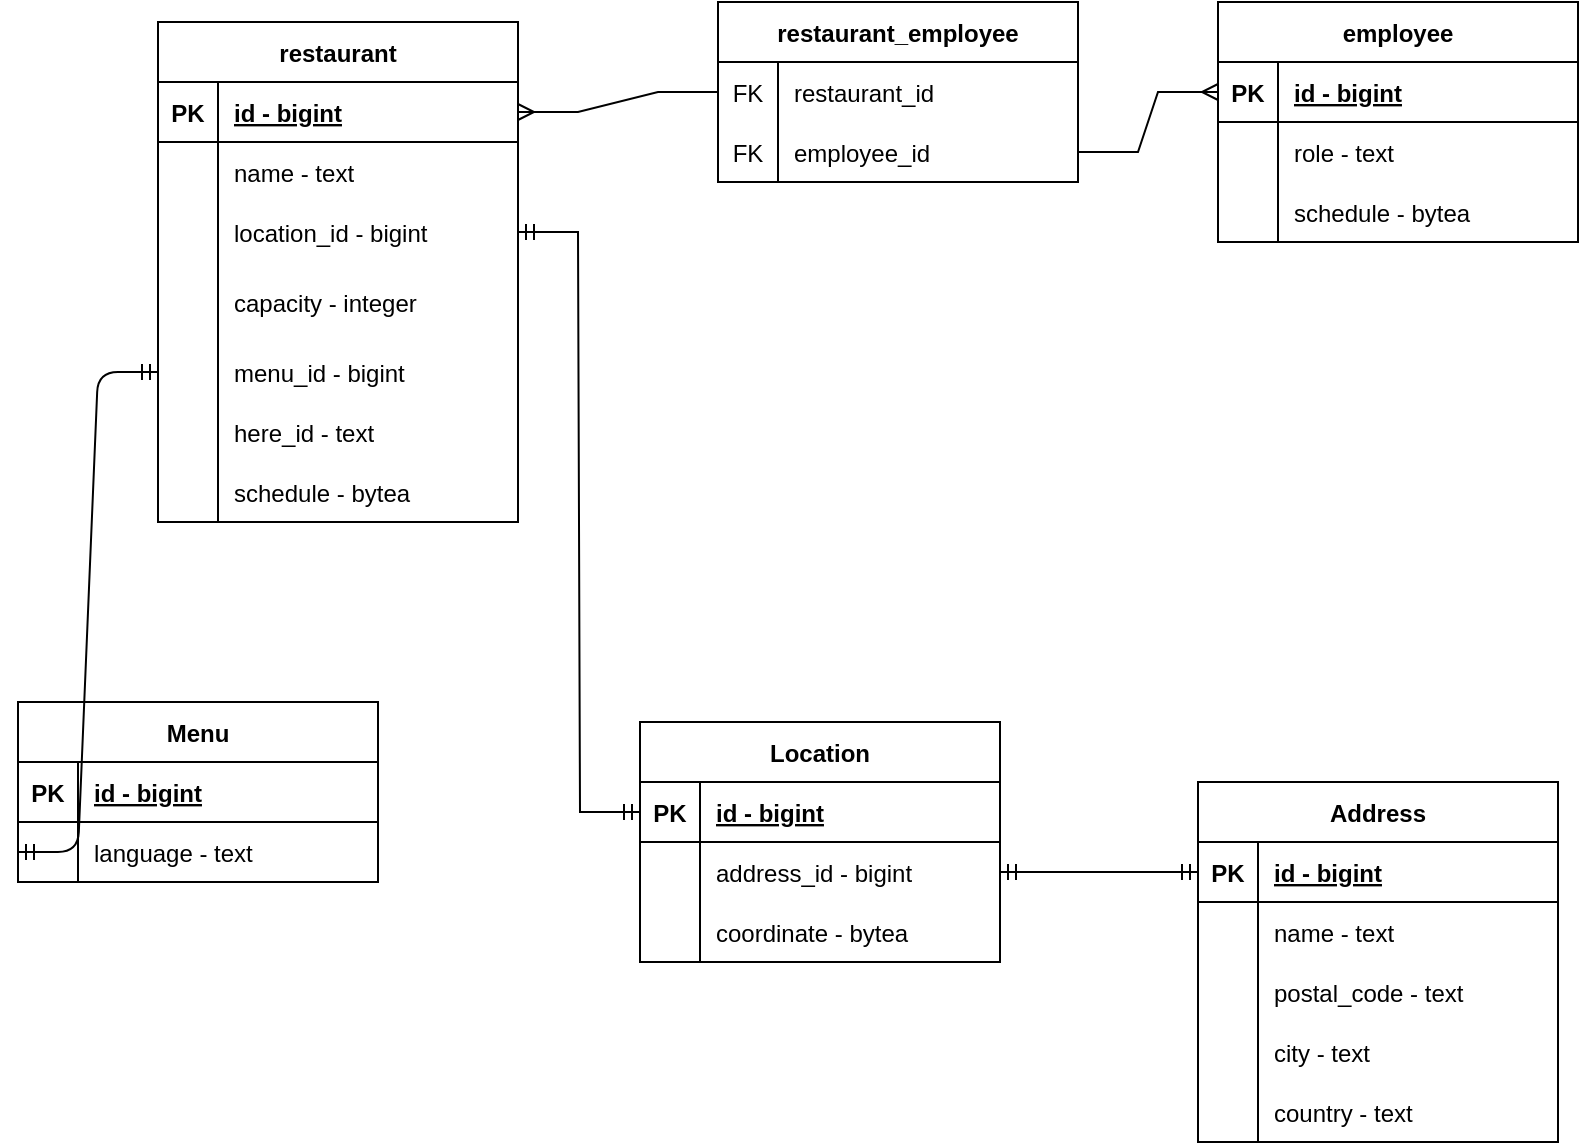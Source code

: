 <mxfile version="16.5.3" type="device"><diagram id="9XwQYAkKjOeT7Xzg1o90" name="Page-1"><mxGraphModel dx="1422" dy="762" grid="1" gridSize="10" guides="1" tooltips="1" connect="1" arrows="1" fold="1" page="1" pageScale="1" pageWidth="827" pageHeight="1169" math="0" shadow="0"><root><mxCell id="0"/><mxCell id="1" parent="0"/><mxCell id="WCfWbWUoexMx3diwjvEF-1" value="restaurant" style="shape=table;startSize=30;container=1;collapsible=1;childLayout=tableLayout;fixedRows=1;rowLines=0;fontStyle=1;align=center;resizeLast=1;" parent="1" vertex="1"><mxGeometry x="79" y="90" width="180" height="250" as="geometry"/></mxCell><mxCell id="WCfWbWUoexMx3diwjvEF-2" value="" style="shape=partialRectangle;collapsible=0;dropTarget=0;pointerEvents=0;fillColor=none;top=0;left=0;bottom=1;right=0;points=[[0,0.5],[1,0.5]];portConstraint=eastwest;" parent="WCfWbWUoexMx3diwjvEF-1" vertex="1"><mxGeometry y="30" width="180" height="30" as="geometry"/></mxCell><mxCell id="WCfWbWUoexMx3diwjvEF-3" value="PK" style="shape=partialRectangle;connectable=0;fillColor=none;top=0;left=0;bottom=0;right=0;fontStyle=1;overflow=hidden;" parent="WCfWbWUoexMx3diwjvEF-2" vertex="1"><mxGeometry width="30" height="30" as="geometry"><mxRectangle width="30" height="30" as="alternateBounds"/></mxGeometry></mxCell><mxCell id="WCfWbWUoexMx3diwjvEF-4" value="id - bigint" style="shape=partialRectangle;connectable=0;fillColor=none;top=0;left=0;bottom=0;right=0;align=left;spacingLeft=6;fontStyle=5;overflow=hidden;" parent="WCfWbWUoexMx3diwjvEF-2" vertex="1"><mxGeometry x="30" width="150" height="30" as="geometry"><mxRectangle width="150" height="30" as="alternateBounds"/></mxGeometry></mxCell><mxCell id="WCfWbWUoexMx3diwjvEF-5" value="" style="shape=partialRectangle;collapsible=0;dropTarget=0;pointerEvents=0;fillColor=none;top=0;left=0;bottom=0;right=0;points=[[0,0.5],[1,0.5]];portConstraint=eastwest;" parent="WCfWbWUoexMx3diwjvEF-1" vertex="1"><mxGeometry y="60" width="180" height="30" as="geometry"/></mxCell><mxCell id="WCfWbWUoexMx3diwjvEF-6" value="" style="shape=partialRectangle;connectable=0;fillColor=none;top=0;left=0;bottom=0;right=0;editable=1;overflow=hidden;" parent="WCfWbWUoexMx3diwjvEF-5" vertex="1"><mxGeometry width="30" height="30" as="geometry"><mxRectangle width="30" height="30" as="alternateBounds"/></mxGeometry></mxCell><mxCell id="WCfWbWUoexMx3diwjvEF-7" value="name - text" style="shape=partialRectangle;connectable=0;fillColor=none;top=0;left=0;bottom=0;right=0;align=left;spacingLeft=6;overflow=hidden;" parent="WCfWbWUoexMx3diwjvEF-5" vertex="1"><mxGeometry x="30" width="150" height="30" as="geometry"><mxRectangle width="150" height="30" as="alternateBounds"/></mxGeometry></mxCell><mxCell id="WCfWbWUoexMx3diwjvEF-8" value="" style="shape=partialRectangle;collapsible=0;dropTarget=0;pointerEvents=0;fillColor=none;top=0;left=0;bottom=0;right=0;points=[[0,0.5],[1,0.5]];portConstraint=eastwest;" parent="WCfWbWUoexMx3diwjvEF-1" vertex="1"><mxGeometry y="90" width="180" height="30" as="geometry"/></mxCell><mxCell id="WCfWbWUoexMx3diwjvEF-9" value="" style="shape=partialRectangle;connectable=0;fillColor=none;top=0;left=0;bottom=0;right=0;editable=1;overflow=hidden;" parent="WCfWbWUoexMx3diwjvEF-8" vertex="1"><mxGeometry width="30" height="30" as="geometry"><mxRectangle width="30" height="30" as="alternateBounds"/></mxGeometry></mxCell><mxCell id="WCfWbWUoexMx3diwjvEF-10" value="location_id - bigint" style="shape=partialRectangle;connectable=0;fillColor=none;top=0;left=0;bottom=0;right=0;align=left;spacingLeft=6;overflow=hidden;" parent="WCfWbWUoexMx3diwjvEF-8" vertex="1"><mxGeometry x="30" width="150" height="30" as="geometry"><mxRectangle width="150" height="30" as="alternateBounds"/></mxGeometry></mxCell><mxCell id="WCfWbWUoexMx3diwjvEF-11" value="" style="shape=partialRectangle;collapsible=0;dropTarget=0;pointerEvents=0;fillColor=none;top=0;left=0;bottom=0;right=0;points=[[0,0.5],[1,0.5]];portConstraint=eastwest;" parent="WCfWbWUoexMx3diwjvEF-1" vertex="1"><mxGeometry y="120" width="180" height="40" as="geometry"/></mxCell><mxCell id="WCfWbWUoexMx3diwjvEF-12" value="" style="shape=partialRectangle;connectable=0;fillColor=none;top=0;left=0;bottom=0;right=0;editable=1;overflow=hidden;" parent="WCfWbWUoexMx3diwjvEF-11" vertex="1"><mxGeometry width="30" height="40" as="geometry"><mxRectangle width="30" height="40" as="alternateBounds"/></mxGeometry></mxCell><mxCell id="WCfWbWUoexMx3diwjvEF-13" value="capacity - integer" style="shape=partialRectangle;connectable=0;fillColor=none;top=0;left=0;bottom=0;right=0;align=left;spacingLeft=6;overflow=hidden;" parent="WCfWbWUoexMx3diwjvEF-11" vertex="1"><mxGeometry x="30" width="150" height="40" as="geometry"><mxRectangle width="150" height="40" as="alternateBounds"/></mxGeometry></mxCell><mxCell id="34lYFUAC_HUT42ZRUJzy-1" value="" style="shape=partialRectangle;collapsible=0;dropTarget=0;pointerEvents=0;fillColor=none;top=0;left=0;bottom=0;right=0;points=[[0,0.5],[1,0.5]];portConstraint=eastwest;" parent="WCfWbWUoexMx3diwjvEF-1" vertex="1"><mxGeometry y="160" width="180" height="30" as="geometry"/></mxCell><mxCell id="34lYFUAC_HUT42ZRUJzy-2" value="" style="shape=partialRectangle;connectable=0;fillColor=none;top=0;left=0;bottom=0;right=0;editable=1;overflow=hidden;" parent="34lYFUAC_HUT42ZRUJzy-1" vertex="1"><mxGeometry width="30" height="30" as="geometry"><mxRectangle width="30" height="30" as="alternateBounds"/></mxGeometry></mxCell><mxCell id="34lYFUAC_HUT42ZRUJzy-3" value="menu_id - bigint" style="shape=partialRectangle;connectable=0;fillColor=none;top=0;left=0;bottom=0;right=0;align=left;spacingLeft=6;overflow=hidden;" parent="34lYFUAC_HUT42ZRUJzy-1" vertex="1"><mxGeometry x="30" width="150" height="30" as="geometry"><mxRectangle width="150" height="30" as="alternateBounds"/></mxGeometry></mxCell><mxCell id="34lYFUAC_HUT42ZRUJzy-66" value="" style="shape=partialRectangle;collapsible=0;dropTarget=0;pointerEvents=0;fillColor=none;top=0;left=0;bottom=0;right=0;points=[[0,0.5],[1,0.5]];portConstraint=eastwest;" parent="WCfWbWUoexMx3diwjvEF-1" vertex="1"><mxGeometry y="190" width="180" height="30" as="geometry"/></mxCell><mxCell id="34lYFUAC_HUT42ZRUJzy-67" value="" style="shape=partialRectangle;connectable=0;fillColor=none;top=0;left=0;bottom=0;right=0;editable=1;overflow=hidden;" parent="34lYFUAC_HUT42ZRUJzy-66" vertex="1"><mxGeometry width="30" height="30" as="geometry"><mxRectangle width="30" height="30" as="alternateBounds"/></mxGeometry></mxCell><mxCell id="34lYFUAC_HUT42ZRUJzy-68" value="here_id - text" style="shape=partialRectangle;connectable=0;fillColor=none;top=0;left=0;bottom=0;right=0;align=left;spacingLeft=6;overflow=hidden;" parent="34lYFUAC_HUT42ZRUJzy-66" vertex="1"><mxGeometry x="30" width="150" height="30" as="geometry"><mxRectangle width="150" height="30" as="alternateBounds"/></mxGeometry></mxCell><mxCell id="34lYFUAC_HUT42ZRUJzy-69" value="" style="shape=partialRectangle;collapsible=0;dropTarget=0;pointerEvents=0;fillColor=none;top=0;left=0;bottom=0;right=0;points=[[0,0.5],[1,0.5]];portConstraint=eastwest;" parent="WCfWbWUoexMx3diwjvEF-1" vertex="1"><mxGeometry y="220" width="180" height="30" as="geometry"/></mxCell><mxCell id="34lYFUAC_HUT42ZRUJzy-70" value="" style="shape=partialRectangle;connectable=0;fillColor=none;top=0;left=0;bottom=0;right=0;editable=1;overflow=hidden;" parent="34lYFUAC_HUT42ZRUJzy-69" vertex="1"><mxGeometry width="30" height="30" as="geometry"><mxRectangle width="30" height="30" as="alternateBounds"/></mxGeometry></mxCell><mxCell id="34lYFUAC_HUT42ZRUJzy-71" value="schedule - bytea" style="shape=partialRectangle;connectable=0;fillColor=none;top=0;left=0;bottom=0;right=0;align=left;spacingLeft=6;overflow=hidden;" parent="34lYFUAC_HUT42ZRUJzy-69" vertex="1"><mxGeometry x="30" width="150" height="30" as="geometry"><mxRectangle width="150" height="30" as="alternateBounds"/></mxGeometry></mxCell><mxCell id="WCfWbWUoexMx3diwjvEF-14" value="employee" style="shape=table;startSize=30;container=1;collapsible=1;childLayout=tableLayout;fixedRows=1;rowLines=0;fontStyle=1;align=center;resizeLast=1;" parent="1" vertex="1"><mxGeometry x="609" y="80" width="180" height="120" as="geometry"/></mxCell><mxCell id="WCfWbWUoexMx3diwjvEF-15" value="" style="shape=partialRectangle;collapsible=0;dropTarget=0;pointerEvents=0;fillColor=none;top=0;left=0;bottom=1;right=0;points=[[0,0.5],[1,0.5]];portConstraint=eastwest;" parent="WCfWbWUoexMx3diwjvEF-14" vertex="1"><mxGeometry y="30" width="180" height="30" as="geometry"/></mxCell><mxCell id="WCfWbWUoexMx3diwjvEF-16" value="PK" style="shape=partialRectangle;connectable=0;fillColor=none;top=0;left=0;bottom=0;right=0;fontStyle=1;overflow=hidden;" parent="WCfWbWUoexMx3diwjvEF-15" vertex="1"><mxGeometry width="30" height="30" as="geometry"><mxRectangle width="30" height="30" as="alternateBounds"/></mxGeometry></mxCell><mxCell id="WCfWbWUoexMx3diwjvEF-17" value="id - bigint" style="shape=partialRectangle;connectable=0;fillColor=none;top=0;left=0;bottom=0;right=0;align=left;spacingLeft=6;fontStyle=5;overflow=hidden;" parent="WCfWbWUoexMx3diwjvEF-15" vertex="1"><mxGeometry x="30" width="150" height="30" as="geometry"><mxRectangle width="150" height="30" as="alternateBounds"/></mxGeometry></mxCell><mxCell id="WCfWbWUoexMx3diwjvEF-18" value="" style="shape=partialRectangle;collapsible=0;dropTarget=0;pointerEvents=0;fillColor=none;top=0;left=0;bottom=0;right=0;points=[[0,0.5],[1,0.5]];portConstraint=eastwest;" parent="WCfWbWUoexMx3diwjvEF-14" vertex="1"><mxGeometry y="60" width="180" height="30" as="geometry"/></mxCell><mxCell id="WCfWbWUoexMx3diwjvEF-19" value="" style="shape=partialRectangle;connectable=0;fillColor=none;top=0;left=0;bottom=0;right=0;editable=1;overflow=hidden;" parent="WCfWbWUoexMx3diwjvEF-18" vertex="1"><mxGeometry width="30" height="30" as="geometry"><mxRectangle width="30" height="30" as="alternateBounds"/></mxGeometry></mxCell><mxCell id="WCfWbWUoexMx3diwjvEF-20" value="role - text" style="shape=partialRectangle;connectable=0;fillColor=none;top=0;left=0;bottom=0;right=0;align=left;spacingLeft=6;overflow=hidden;" parent="WCfWbWUoexMx3diwjvEF-18" vertex="1"><mxGeometry x="30" width="150" height="30" as="geometry"><mxRectangle width="150" height="30" as="alternateBounds"/></mxGeometry></mxCell><mxCell id="WCfWbWUoexMx3diwjvEF-24" value="" style="shape=partialRectangle;collapsible=0;dropTarget=0;pointerEvents=0;fillColor=none;top=0;left=0;bottom=0;right=0;points=[[0,0.5],[1,0.5]];portConstraint=eastwest;" parent="WCfWbWUoexMx3diwjvEF-14" vertex="1"><mxGeometry y="90" width="180" height="30" as="geometry"/></mxCell><mxCell id="WCfWbWUoexMx3diwjvEF-25" value="" style="shape=partialRectangle;connectable=0;fillColor=none;top=0;left=0;bottom=0;right=0;editable=1;overflow=hidden;" parent="WCfWbWUoexMx3diwjvEF-24" vertex="1"><mxGeometry width="30" height="30" as="geometry"><mxRectangle width="30" height="30" as="alternateBounds"/></mxGeometry></mxCell><mxCell id="WCfWbWUoexMx3diwjvEF-26" value="schedule - bytea" style="shape=partialRectangle;connectable=0;fillColor=none;top=0;left=0;bottom=0;right=0;align=left;spacingLeft=6;overflow=hidden;" parent="WCfWbWUoexMx3diwjvEF-24" vertex="1"><mxGeometry x="30" width="150" height="30" as="geometry"><mxRectangle width="150" height="30" as="alternateBounds"/></mxGeometry></mxCell><mxCell id="WCfWbWUoexMx3diwjvEF-43" value="Menu" style="shape=table;startSize=30;container=1;collapsible=1;childLayout=tableLayout;fixedRows=1;rowLines=0;fontStyle=1;align=center;resizeLast=1;" parent="1" vertex="1"><mxGeometry x="9" y="430" width="180" height="90" as="geometry"/></mxCell><mxCell id="WCfWbWUoexMx3diwjvEF-44" value="" style="shape=partialRectangle;collapsible=0;dropTarget=0;pointerEvents=0;fillColor=none;top=0;left=0;bottom=1;right=0;points=[[0,0.5],[1,0.5]];portConstraint=eastwest;" parent="WCfWbWUoexMx3diwjvEF-43" vertex="1"><mxGeometry y="30" width="180" height="30" as="geometry"/></mxCell><mxCell id="WCfWbWUoexMx3diwjvEF-45" value="PK" style="shape=partialRectangle;connectable=0;fillColor=none;top=0;left=0;bottom=0;right=0;fontStyle=1;overflow=hidden;" parent="WCfWbWUoexMx3diwjvEF-44" vertex="1"><mxGeometry width="30" height="30" as="geometry"><mxRectangle width="30" height="30" as="alternateBounds"/></mxGeometry></mxCell><mxCell id="WCfWbWUoexMx3diwjvEF-46" value="id - bigint" style="shape=partialRectangle;connectable=0;fillColor=none;top=0;left=0;bottom=0;right=0;align=left;spacingLeft=6;fontStyle=5;overflow=hidden;" parent="WCfWbWUoexMx3diwjvEF-44" vertex="1"><mxGeometry x="30" width="150" height="30" as="geometry"><mxRectangle width="150" height="30" as="alternateBounds"/></mxGeometry></mxCell><mxCell id="WCfWbWUoexMx3diwjvEF-47" value="" style="shape=partialRectangle;collapsible=0;dropTarget=0;pointerEvents=0;fillColor=none;top=0;left=0;bottom=0;right=0;points=[[0,0.5],[1,0.5]];portConstraint=eastwest;" parent="WCfWbWUoexMx3diwjvEF-43" vertex="1"><mxGeometry y="60" width="180" height="30" as="geometry"/></mxCell><mxCell id="WCfWbWUoexMx3diwjvEF-48" value="" style="shape=partialRectangle;connectable=0;fillColor=none;top=0;left=0;bottom=0;right=0;editable=1;overflow=hidden;" parent="WCfWbWUoexMx3diwjvEF-47" vertex="1"><mxGeometry width="30" height="30" as="geometry"><mxRectangle width="30" height="30" as="alternateBounds"/></mxGeometry></mxCell><mxCell id="WCfWbWUoexMx3diwjvEF-49" value="language - text" style="shape=partialRectangle;connectable=0;fillColor=none;top=0;left=0;bottom=0;right=0;align=left;spacingLeft=6;overflow=hidden;" parent="WCfWbWUoexMx3diwjvEF-47" vertex="1"><mxGeometry x="30" width="150" height="30" as="geometry"><mxRectangle width="150" height="30" as="alternateBounds"/></mxGeometry></mxCell><mxCell id="WCfWbWUoexMx3diwjvEF-56" value="" style="edgeStyle=entityRelationEdgeStyle;fontSize=12;html=1;endArrow=ERmandOne;startArrow=ERmandOne;exitX=0;exitY=0.5;exitDx=0;exitDy=0;entryX=0;entryY=0.5;entryDx=0;entryDy=0;" parent="1" source="WCfWbWUoexMx3diwjvEF-47" target="34lYFUAC_HUT42ZRUJzy-1" edge="1"><mxGeometry width="100" height="100" relative="1" as="geometry"><mxPoint x="89" y="390" as="sourcePoint"/><mxPoint x="189" y="290" as="targetPoint"/></mxGeometry></mxCell><mxCell id="34lYFUAC_HUT42ZRUJzy-18" value="restaurant_employee" style="shape=table;startSize=30;container=1;collapsible=1;childLayout=tableLayout;fixedRows=1;rowLines=0;fontStyle=1;align=center;resizeLast=1;" parent="1" vertex="1"><mxGeometry x="359" y="80" width="180" height="90" as="geometry"/></mxCell><mxCell id="34lYFUAC_HUT42ZRUJzy-22" value="" style="shape=tableRow;horizontal=0;startSize=0;swimlaneHead=0;swimlaneBody=0;fillColor=none;collapsible=0;dropTarget=0;points=[[0,0.5],[1,0.5]];portConstraint=eastwest;top=0;left=0;right=0;bottom=0;" parent="34lYFUAC_HUT42ZRUJzy-18" vertex="1"><mxGeometry y="30" width="180" height="30" as="geometry"/></mxCell><mxCell id="34lYFUAC_HUT42ZRUJzy-23" value="FK" style="shape=partialRectangle;connectable=0;fillColor=none;top=0;left=0;bottom=0;right=0;editable=1;overflow=hidden;" parent="34lYFUAC_HUT42ZRUJzy-22" vertex="1"><mxGeometry width="30" height="30" as="geometry"><mxRectangle width="30" height="30" as="alternateBounds"/></mxGeometry></mxCell><mxCell id="34lYFUAC_HUT42ZRUJzy-24" value="restaurant_id" style="shape=partialRectangle;connectable=0;fillColor=none;top=0;left=0;bottom=0;right=0;align=left;spacingLeft=6;overflow=hidden;" parent="34lYFUAC_HUT42ZRUJzy-22" vertex="1"><mxGeometry x="30" width="150" height="30" as="geometry"><mxRectangle width="150" height="30" as="alternateBounds"/></mxGeometry></mxCell><mxCell id="34lYFUAC_HUT42ZRUJzy-25" value="" style="shape=tableRow;horizontal=0;startSize=0;swimlaneHead=0;swimlaneBody=0;fillColor=none;collapsible=0;dropTarget=0;points=[[0,0.5],[1,0.5]];portConstraint=eastwest;top=0;left=0;right=0;bottom=0;" parent="34lYFUAC_HUT42ZRUJzy-18" vertex="1"><mxGeometry y="60" width="180" height="30" as="geometry"/></mxCell><mxCell id="34lYFUAC_HUT42ZRUJzy-26" value="FK" style="shape=partialRectangle;connectable=0;fillColor=none;top=0;left=0;bottom=0;right=0;editable=1;overflow=hidden;" parent="34lYFUAC_HUT42ZRUJzy-25" vertex="1"><mxGeometry width="30" height="30" as="geometry"><mxRectangle width="30" height="30" as="alternateBounds"/></mxGeometry></mxCell><mxCell id="34lYFUAC_HUT42ZRUJzy-27" value="employee_id" style="shape=partialRectangle;connectable=0;fillColor=none;top=0;left=0;bottom=0;right=0;align=left;spacingLeft=6;overflow=hidden;" parent="34lYFUAC_HUT42ZRUJzy-25" vertex="1"><mxGeometry x="30" width="150" height="30" as="geometry"><mxRectangle width="150" height="30" as="alternateBounds"/></mxGeometry></mxCell><mxCell id="34lYFUAC_HUT42ZRUJzy-33" value="" style="edgeStyle=entityRelationEdgeStyle;fontSize=12;html=1;endArrow=ERmany;rounded=0;entryX=0;entryY=0.5;entryDx=0;entryDy=0;exitX=1;exitY=0.5;exitDx=0;exitDy=0;" parent="1" source="34lYFUAC_HUT42ZRUJzy-25" target="WCfWbWUoexMx3diwjvEF-15" edge="1"><mxGeometry width="100" height="100" relative="1" as="geometry"><mxPoint x="419" y="340" as="sourcePoint"/><mxPoint x="519" y="240" as="targetPoint"/></mxGeometry></mxCell><mxCell id="34lYFUAC_HUT42ZRUJzy-34" value="" style="edgeStyle=entityRelationEdgeStyle;fontSize=12;html=1;endArrow=ERmany;rounded=0;entryX=1;entryY=0.5;entryDx=0;entryDy=0;exitX=0;exitY=0.5;exitDx=0;exitDy=0;" parent="1" source="34lYFUAC_HUT42ZRUJzy-22" target="WCfWbWUoexMx3diwjvEF-2" edge="1"><mxGeometry width="100" height="100" relative="1" as="geometry"><mxPoint x="549" y="195" as="sourcePoint"/><mxPoint x="619" y="135" as="targetPoint"/></mxGeometry></mxCell><mxCell id="34lYFUAC_HUT42ZRUJzy-35" value="Location" style="shape=table;startSize=30;container=1;collapsible=1;childLayout=tableLayout;fixedRows=1;rowLines=0;fontStyle=1;align=center;resizeLast=1;" parent="1" vertex="1"><mxGeometry x="320" y="440" width="180" height="120" as="geometry"/></mxCell><mxCell id="34lYFUAC_HUT42ZRUJzy-36" value="" style="shape=tableRow;horizontal=0;startSize=0;swimlaneHead=0;swimlaneBody=0;fillColor=none;collapsible=0;dropTarget=0;points=[[0,0.5],[1,0.5]];portConstraint=eastwest;top=0;left=0;right=0;bottom=1;" parent="34lYFUAC_HUT42ZRUJzy-35" vertex="1"><mxGeometry y="30" width="180" height="30" as="geometry"/></mxCell><mxCell id="34lYFUAC_HUT42ZRUJzy-37" value="PK" style="shape=partialRectangle;connectable=0;fillColor=none;top=0;left=0;bottom=0;right=0;fontStyle=1;overflow=hidden;" parent="34lYFUAC_HUT42ZRUJzy-36" vertex="1"><mxGeometry width="30" height="30" as="geometry"><mxRectangle width="30" height="30" as="alternateBounds"/></mxGeometry></mxCell><mxCell id="34lYFUAC_HUT42ZRUJzy-38" value="id - bigint" style="shape=partialRectangle;connectable=0;fillColor=none;top=0;left=0;bottom=0;right=0;align=left;spacingLeft=6;fontStyle=5;overflow=hidden;" parent="34lYFUAC_HUT42ZRUJzy-36" vertex="1"><mxGeometry x="30" width="150" height="30" as="geometry"><mxRectangle width="150" height="30" as="alternateBounds"/></mxGeometry></mxCell><mxCell id="34lYFUAC_HUT42ZRUJzy-39" value="" style="shape=tableRow;horizontal=0;startSize=0;swimlaneHead=0;swimlaneBody=0;fillColor=none;collapsible=0;dropTarget=0;points=[[0,0.5],[1,0.5]];portConstraint=eastwest;top=0;left=0;right=0;bottom=0;" parent="34lYFUAC_HUT42ZRUJzy-35" vertex="1"><mxGeometry y="60" width="180" height="30" as="geometry"/></mxCell><mxCell id="34lYFUAC_HUT42ZRUJzy-40" value="" style="shape=partialRectangle;connectable=0;fillColor=none;top=0;left=0;bottom=0;right=0;editable=1;overflow=hidden;" parent="34lYFUAC_HUT42ZRUJzy-39" vertex="1"><mxGeometry width="30" height="30" as="geometry"><mxRectangle width="30" height="30" as="alternateBounds"/></mxGeometry></mxCell><mxCell id="34lYFUAC_HUT42ZRUJzy-41" value="address_id - bigint" style="shape=partialRectangle;connectable=0;fillColor=none;top=0;left=0;bottom=0;right=0;align=left;spacingLeft=6;overflow=hidden;" parent="34lYFUAC_HUT42ZRUJzy-39" vertex="1"><mxGeometry x="30" width="150" height="30" as="geometry"><mxRectangle width="150" height="30" as="alternateBounds"/></mxGeometry></mxCell><mxCell id="34lYFUAC_HUT42ZRUJzy-42" value="" style="shape=tableRow;horizontal=0;startSize=0;swimlaneHead=0;swimlaneBody=0;fillColor=none;collapsible=0;dropTarget=0;points=[[0,0.5],[1,0.5]];portConstraint=eastwest;top=0;left=0;right=0;bottom=0;" parent="34lYFUAC_HUT42ZRUJzy-35" vertex="1"><mxGeometry y="90" width="180" height="30" as="geometry"/></mxCell><mxCell id="34lYFUAC_HUT42ZRUJzy-43" value="" style="shape=partialRectangle;connectable=0;fillColor=none;top=0;left=0;bottom=0;right=0;editable=1;overflow=hidden;" parent="34lYFUAC_HUT42ZRUJzy-42" vertex="1"><mxGeometry width="30" height="30" as="geometry"><mxRectangle width="30" height="30" as="alternateBounds"/></mxGeometry></mxCell><mxCell id="34lYFUAC_HUT42ZRUJzy-44" value="coordinate - bytea" style="shape=partialRectangle;connectable=0;fillColor=none;top=0;left=0;bottom=0;right=0;align=left;spacingLeft=6;overflow=hidden;" parent="34lYFUAC_HUT42ZRUJzy-42" vertex="1"><mxGeometry x="30" width="150" height="30" as="geometry"><mxRectangle width="150" height="30" as="alternateBounds"/></mxGeometry></mxCell><mxCell id="34lYFUAC_HUT42ZRUJzy-48" value="" style="edgeStyle=entityRelationEdgeStyle;fontSize=12;html=1;endArrow=ERmandOne;startArrow=ERmandOne;rounded=0;exitX=0;exitY=0.5;exitDx=0;exitDy=0;" parent="1" source="34lYFUAC_HUT42ZRUJzy-36" target="WCfWbWUoexMx3diwjvEF-8" edge="1"><mxGeometry width="100" height="100" relative="1" as="geometry"><mxPoint x="109" y="420" as="sourcePoint"/><mxPoint x="279" y="190" as="targetPoint"/></mxGeometry></mxCell><mxCell id="34lYFUAC_HUT42ZRUJzy-49" value="Address" style="shape=table;startSize=30;container=1;collapsible=1;childLayout=tableLayout;fixedRows=1;rowLines=0;fontStyle=1;align=center;resizeLast=1;" parent="1" vertex="1"><mxGeometry x="599" y="470" width="180" height="180" as="geometry"/></mxCell><mxCell id="34lYFUAC_HUT42ZRUJzy-50" value="" style="shape=tableRow;horizontal=0;startSize=0;swimlaneHead=0;swimlaneBody=0;fillColor=none;collapsible=0;dropTarget=0;points=[[0,0.5],[1,0.5]];portConstraint=eastwest;top=0;left=0;right=0;bottom=1;" parent="34lYFUAC_HUT42ZRUJzy-49" vertex="1"><mxGeometry y="30" width="180" height="30" as="geometry"/></mxCell><mxCell id="34lYFUAC_HUT42ZRUJzy-51" value="PK" style="shape=partialRectangle;connectable=0;fillColor=none;top=0;left=0;bottom=0;right=0;fontStyle=1;overflow=hidden;" parent="34lYFUAC_HUT42ZRUJzy-50" vertex="1"><mxGeometry width="30" height="30" as="geometry"><mxRectangle width="30" height="30" as="alternateBounds"/></mxGeometry></mxCell><mxCell id="34lYFUAC_HUT42ZRUJzy-52" value="id - bigint" style="shape=partialRectangle;connectable=0;fillColor=none;top=0;left=0;bottom=0;right=0;align=left;spacingLeft=6;fontStyle=5;overflow=hidden;" parent="34lYFUAC_HUT42ZRUJzy-50" vertex="1"><mxGeometry x="30" width="150" height="30" as="geometry"><mxRectangle width="150" height="30" as="alternateBounds"/></mxGeometry></mxCell><mxCell id="34lYFUAC_HUT42ZRUJzy-53" value="" style="shape=tableRow;horizontal=0;startSize=0;swimlaneHead=0;swimlaneBody=0;fillColor=none;collapsible=0;dropTarget=0;points=[[0,0.5],[1,0.5]];portConstraint=eastwest;top=0;left=0;right=0;bottom=0;" parent="34lYFUAC_HUT42ZRUJzy-49" vertex="1"><mxGeometry y="60" width="180" height="30" as="geometry"/></mxCell><mxCell id="34lYFUAC_HUT42ZRUJzy-54" value="" style="shape=partialRectangle;connectable=0;fillColor=none;top=0;left=0;bottom=0;right=0;editable=1;overflow=hidden;" parent="34lYFUAC_HUT42ZRUJzy-53" vertex="1"><mxGeometry width="30" height="30" as="geometry"><mxRectangle width="30" height="30" as="alternateBounds"/></mxGeometry></mxCell><mxCell id="34lYFUAC_HUT42ZRUJzy-55" value="name - text" style="shape=partialRectangle;connectable=0;fillColor=none;top=0;left=0;bottom=0;right=0;align=left;spacingLeft=6;overflow=hidden;" parent="34lYFUAC_HUT42ZRUJzy-53" vertex="1"><mxGeometry x="30" width="150" height="30" as="geometry"><mxRectangle width="150" height="30" as="alternateBounds"/></mxGeometry></mxCell><mxCell id="34lYFUAC_HUT42ZRUJzy-56" value="" style="shape=tableRow;horizontal=0;startSize=0;swimlaneHead=0;swimlaneBody=0;fillColor=none;collapsible=0;dropTarget=0;points=[[0,0.5],[1,0.5]];portConstraint=eastwest;top=0;left=0;right=0;bottom=0;" parent="34lYFUAC_HUT42ZRUJzy-49" vertex="1"><mxGeometry y="90" width="180" height="30" as="geometry"/></mxCell><mxCell id="34lYFUAC_HUT42ZRUJzy-57" value="" style="shape=partialRectangle;connectable=0;fillColor=none;top=0;left=0;bottom=0;right=0;editable=1;overflow=hidden;" parent="34lYFUAC_HUT42ZRUJzy-56" vertex="1"><mxGeometry width="30" height="30" as="geometry"><mxRectangle width="30" height="30" as="alternateBounds"/></mxGeometry></mxCell><mxCell id="34lYFUAC_HUT42ZRUJzy-58" value="postal_code - text" style="shape=partialRectangle;connectable=0;fillColor=none;top=0;left=0;bottom=0;right=0;align=left;spacingLeft=6;overflow=hidden;" parent="34lYFUAC_HUT42ZRUJzy-56" vertex="1"><mxGeometry x="30" width="150" height="30" as="geometry"><mxRectangle width="150" height="30" as="alternateBounds"/></mxGeometry></mxCell><mxCell id="34lYFUAC_HUT42ZRUJzy-60" value="" style="shape=tableRow;horizontal=0;startSize=0;swimlaneHead=0;swimlaneBody=0;fillColor=none;collapsible=0;dropTarget=0;points=[[0,0.5],[1,0.5]];portConstraint=eastwest;top=0;left=0;right=0;bottom=0;" parent="34lYFUAC_HUT42ZRUJzy-49" vertex="1"><mxGeometry y="120" width="180" height="30" as="geometry"/></mxCell><mxCell id="34lYFUAC_HUT42ZRUJzy-61" value="" style="shape=partialRectangle;connectable=0;fillColor=none;top=0;left=0;bottom=0;right=0;editable=1;overflow=hidden;" parent="34lYFUAC_HUT42ZRUJzy-60" vertex="1"><mxGeometry width="30" height="30" as="geometry"><mxRectangle width="30" height="30" as="alternateBounds"/></mxGeometry></mxCell><mxCell id="34lYFUAC_HUT42ZRUJzy-62" value="city - text" style="shape=partialRectangle;connectable=0;fillColor=none;top=0;left=0;bottom=0;right=0;align=left;spacingLeft=6;overflow=hidden;" parent="34lYFUAC_HUT42ZRUJzy-60" vertex="1"><mxGeometry x="30" width="150" height="30" as="geometry"><mxRectangle width="150" height="30" as="alternateBounds"/></mxGeometry></mxCell><mxCell id="34lYFUAC_HUT42ZRUJzy-63" value="" style="shape=tableRow;horizontal=0;startSize=0;swimlaneHead=0;swimlaneBody=0;fillColor=none;collapsible=0;dropTarget=0;points=[[0,0.5],[1,0.5]];portConstraint=eastwest;top=0;left=0;right=0;bottom=0;" parent="34lYFUAC_HUT42ZRUJzy-49" vertex="1"><mxGeometry y="150" width="180" height="30" as="geometry"/></mxCell><mxCell id="34lYFUAC_HUT42ZRUJzy-64" value="" style="shape=partialRectangle;connectable=0;fillColor=none;top=0;left=0;bottom=0;right=0;editable=1;overflow=hidden;" parent="34lYFUAC_HUT42ZRUJzy-63" vertex="1"><mxGeometry width="30" height="30" as="geometry"><mxRectangle width="30" height="30" as="alternateBounds"/></mxGeometry></mxCell><mxCell id="34lYFUAC_HUT42ZRUJzy-65" value="country - text" style="shape=partialRectangle;connectable=0;fillColor=none;top=0;left=0;bottom=0;right=0;align=left;spacingLeft=6;overflow=hidden;" parent="34lYFUAC_HUT42ZRUJzy-63" vertex="1"><mxGeometry x="30" width="150" height="30" as="geometry"><mxRectangle width="150" height="30" as="alternateBounds"/></mxGeometry></mxCell><mxCell id="34lYFUAC_HUT42ZRUJzy-59" value="" style="edgeStyle=entityRelationEdgeStyle;fontSize=12;html=1;endArrow=ERmandOne;startArrow=ERmandOne;rounded=0;exitX=1;exitY=0.5;exitDx=0;exitDy=0;entryX=0;entryY=0.5;entryDx=0;entryDy=0;" parent="1" source="34lYFUAC_HUT42ZRUJzy-39" target="34lYFUAC_HUT42ZRUJzy-50" edge="1"><mxGeometry width="100" height="100" relative="1" as="geometry"><mxPoint x="339" y="585" as="sourcePoint"/><mxPoint x="269" y="205" as="targetPoint"/></mxGeometry></mxCell></root></mxGraphModel></diagram></mxfile>